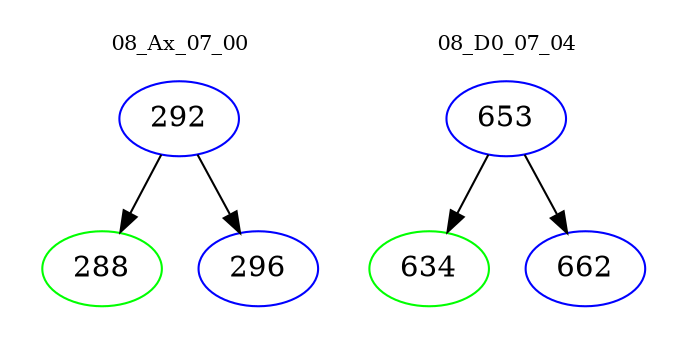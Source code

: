 digraph{
subgraph cluster_0 {
color = white
label = "08_Ax_07_00";
fontsize=10;
T0_292 [label="292", color="blue"]
T0_292 -> T0_288 [color="black"]
T0_288 [label="288", color="green"]
T0_292 -> T0_296 [color="black"]
T0_296 [label="296", color="blue"]
}
subgraph cluster_1 {
color = white
label = "08_D0_07_04";
fontsize=10;
T1_653 [label="653", color="blue"]
T1_653 -> T1_634 [color="black"]
T1_634 [label="634", color="green"]
T1_653 -> T1_662 [color="black"]
T1_662 [label="662", color="blue"]
}
}
